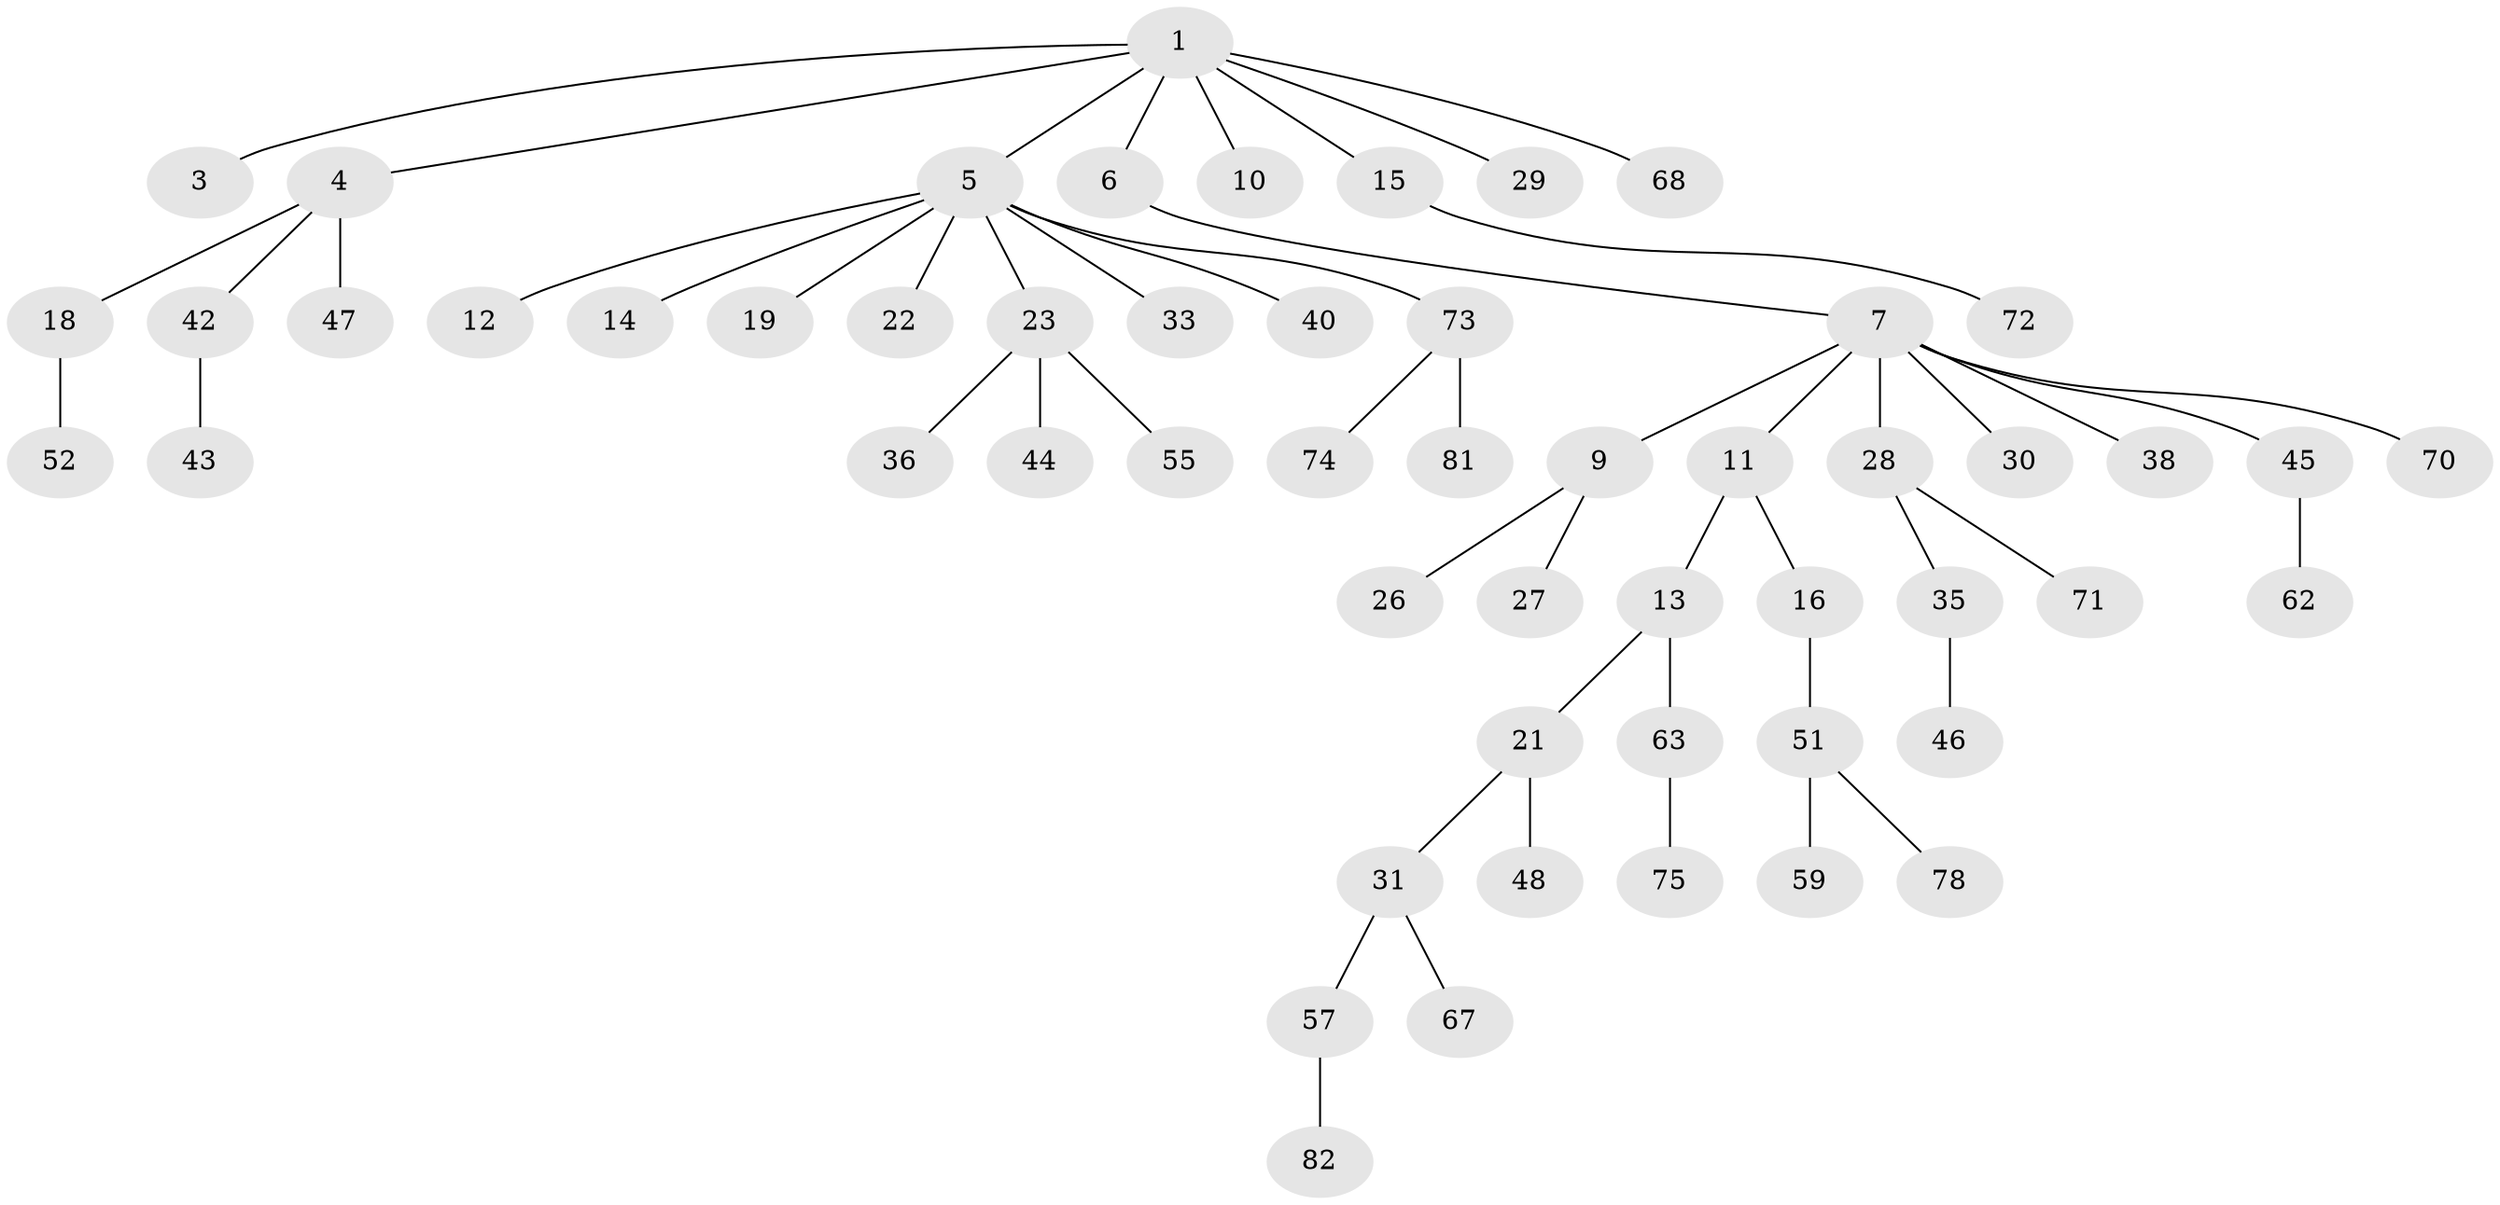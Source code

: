 // original degree distribution, {6: 0.024096385542168676, 4: 0.07228915662650602, 1: 0.5060240963855421, 5: 0.012048192771084338, 7: 0.012048192771084338, 3: 0.14457831325301204, 2: 0.2289156626506024}
// Generated by graph-tools (version 1.1) at 2025/11/02/27/25 16:11:28]
// undirected, 55 vertices, 54 edges
graph export_dot {
graph [start="1"]
  node [color=gray90,style=filled];
  1 [super="+2"];
  3;
  4 [super="+17"];
  5 [super="+8"];
  6 [super="+56"];
  7 [super="+24"];
  9 [super="+20"];
  10;
  11 [super="+53"];
  12;
  13 [super="+58"];
  14;
  15;
  16 [super="+66"];
  18 [super="+39"];
  19;
  21 [super="+50"];
  22 [super="+65"];
  23 [super="+25"];
  26;
  27 [super="+32"];
  28 [super="+34"];
  29;
  30;
  31 [super="+41"];
  33;
  35 [super="+83"];
  36 [super="+37"];
  38;
  40;
  42 [super="+69"];
  43;
  44;
  45 [super="+49"];
  46 [super="+60"];
  47 [super="+54"];
  48 [super="+61"];
  51;
  52;
  55 [super="+80"];
  57 [super="+76"];
  59;
  62;
  63 [super="+64"];
  67;
  68;
  70;
  71;
  72 [super="+77"];
  73 [super="+79"];
  74;
  75;
  78;
  81;
  82;
  1 -- 4;
  1 -- 6;
  1 -- 15;
  1 -- 29;
  1 -- 68;
  1 -- 10;
  1 -- 3;
  1 -- 5;
  4 -- 18;
  4 -- 42;
  4 -- 47;
  5 -- 14;
  5 -- 19;
  5 -- 22;
  5 -- 33;
  5 -- 40;
  5 -- 73;
  5 -- 12;
  5 -- 23;
  6 -- 7;
  7 -- 9;
  7 -- 11;
  7 -- 38;
  7 -- 45;
  7 -- 28;
  7 -- 30;
  7 -- 70;
  9 -- 26;
  9 -- 27;
  11 -- 13;
  11 -- 16;
  13 -- 21;
  13 -- 63;
  15 -- 72;
  16 -- 51;
  18 -- 52;
  21 -- 31;
  21 -- 48;
  23 -- 36;
  23 -- 44;
  23 -- 55;
  28 -- 71;
  28 -- 35;
  31 -- 57;
  31 -- 67;
  35 -- 46;
  42 -- 43;
  45 -- 62;
  51 -- 59;
  51 -- 78;
  57 -- 82;
  63 -- 75;
  73 -- 74;
  73 -- 81;
}
